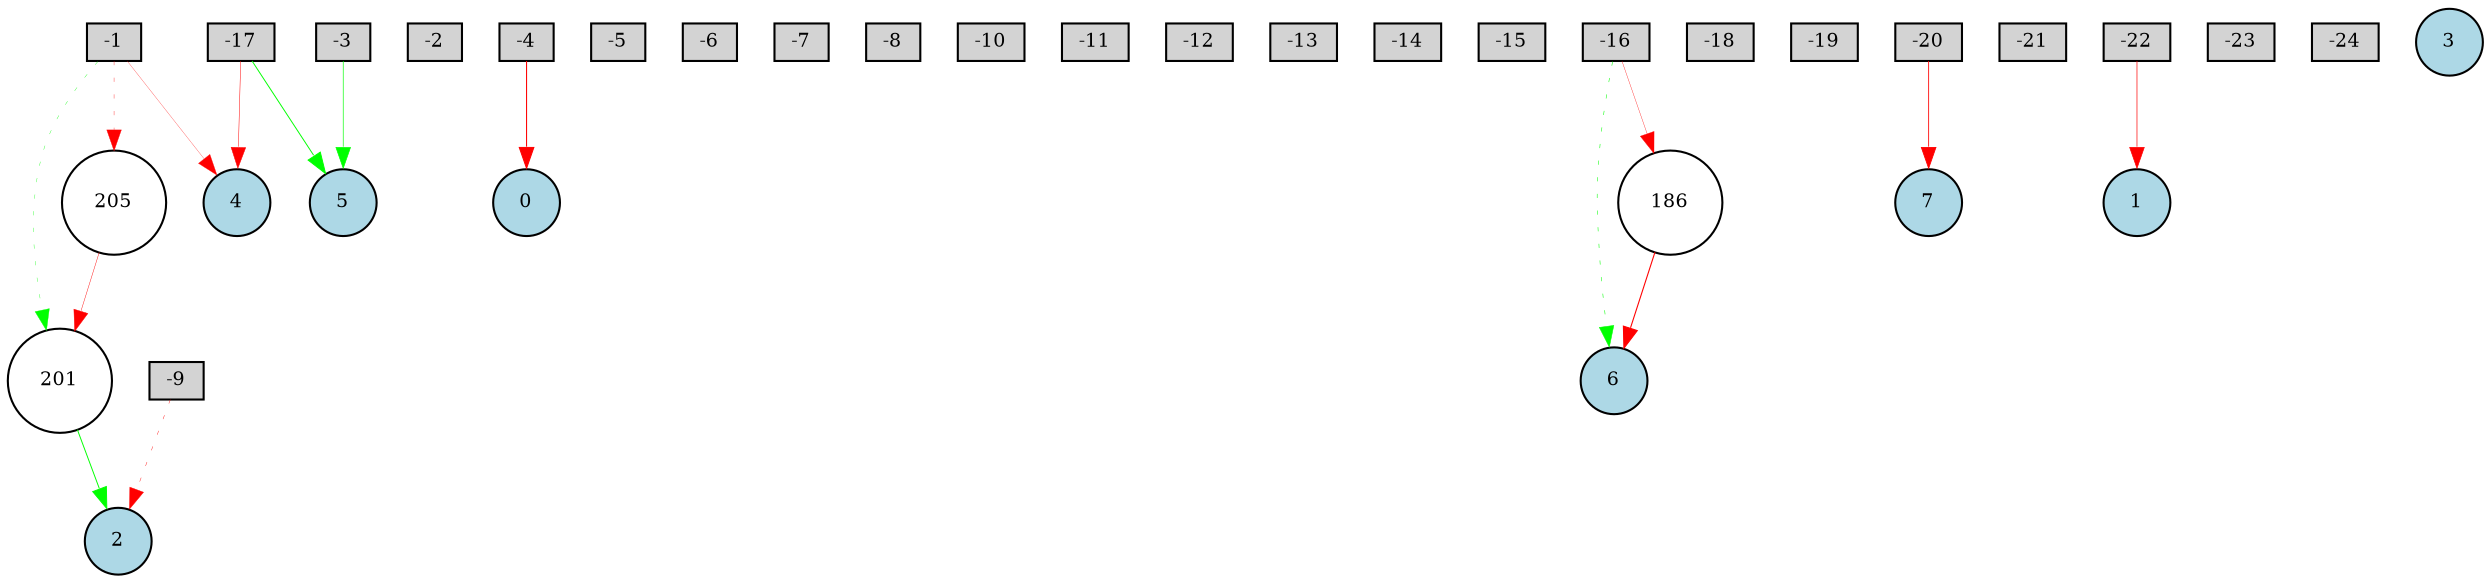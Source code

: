 digraph {
	node [fontsize=9 height=0.2 shape=circle width=0.2]
	-1 [fillcolor=lightgray shape=box style=filled]
	-2 [fillcolor=lightgray shape=box style=filled]
	-3 [fillcolor=lightgray shape=box style=filled]
	-4 [fillcolor=lightgray shape=box style=filled]
	-5 [fillcolor=lightgray shape=box style=filled]
	-6 [fillcolor=lightgray shape=box style=filled]
	-7 [fillcolor=lightgray shape=box style=filled]
	-8 [fillcolor=lightgray shape=box style=filled]
	-9 [fillcolor=lightgray shape=box style=filled]
	-10 [fillcolor=lightgray shape=box style=filled]
	-11 [fillcolor=lightgray shape=box style=filled]
	-12 [fillcolor=lightgray shape=box style=filled]
	-13 [fillcolor=lightgray shape=box style=filled]
	-14 [fillcolor=lightgray shape=box style=filled]
	-15 [fillcolor=lightgray shape=box style=filled]
	-16 [fillcolor=lightgray shape=box style=filled]
	-17 [fillcolor=lightgray shape=box style=filled]
	-18 [fillcolor=lightgray shape=box style=filled]
	-19 [fillcolor=lightgray shape=box style=filled]
	-20 [fillcolor=lightgray shape=box style=filled]
	-21 [fillcolor=lightgray shape=box style=filled]
	-22 [fillcolor=lightgray shape=box style=filled]
	-23 [fillcolor=lightgray shape=box style=filled]
	-24 [fillcolor=lightgray shape=box style=filled]
	0 [fillcolor=lightblue style=filled]
	1 [fillcolor=lightblue style=filled]
	2 [fillcolor=lightblue style=filled]
	3 [fillcolor=lightblue style=filled]
	4 [fillcolor=lightblue style=filled]
	5 [fillcolor=lightblue style=filled]
	6 [fillcolor=lightblue style=filled]
	7 [fillcolor=lightblue style=filled]
	201 [fillcolor=white style=filled]
	205 [fillcolor=white style=filled]
	186 [fillcolor=white style=filled]
	-1 -> 4 [color=red penwidth=0.12444482887951065 style=solid]
	-9 -> 2 [color=red penwidth=0.19197065425193455 style=dotted]
	-16 -> 6 [color=green penwidth=0.255761927120106 style=dotted]
	-3 -> 5 [color=green penwidth=0.31737486688427224 style=solid]
	-22 -> 1 [color=red penwidth=0.3324874717555075 style=solid]
	-20 -> 7 [color=red penwidth=0.4054857221539534 style=solid]
	-4 -> 0 [color=red penwidth=0.5050983621552952 style=solid]
	-16 -> 186 [color=red penwidth=0.16323386802864864 style=solid]
	186 -> 6 [color=red penwidth=0.5227468233813357 style=solid]
	-1 -> 201 [color=green penwidth=0.16484245208161713 style=dotted]
	201 -> 2 [color=green penwidth=0.46114207082236935 style=solid]
	-17 -> 5 [color=green penwidth=0.4601854077192802 style=solid]
	-1 -> 205 [color=red penwidth=0.16957905179936145 style=dotted]
	205 -> 201 [color=red penwidth=0.2057421272644519 style=solid]
	-17 -> 4 [color=red penwidth=0.2370783250787479 style=solid]
}
